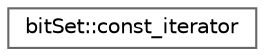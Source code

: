 digraph "Graphical Class Hierarchy"
{
 // LATEX_PDF_SIZE
  bgcolor="transparent";
  edge [fontname=Helvetica,fontsize=10,labelfontname=Helvetica,labelfontsize=10];
  node [fontname=Helvetica,fontsize=10,shape=box,height=0.2,width=0.4];
  rankdir="LR";
  Node0 [id="Node000000",label="bitSet::const_iterator",height=0.2,width=0.4,color="grey40", fillcolor="white", style="filled",URL="$classFoam_1_1bitSet_1_1const__iterator.html",tooltip=" "];
}
